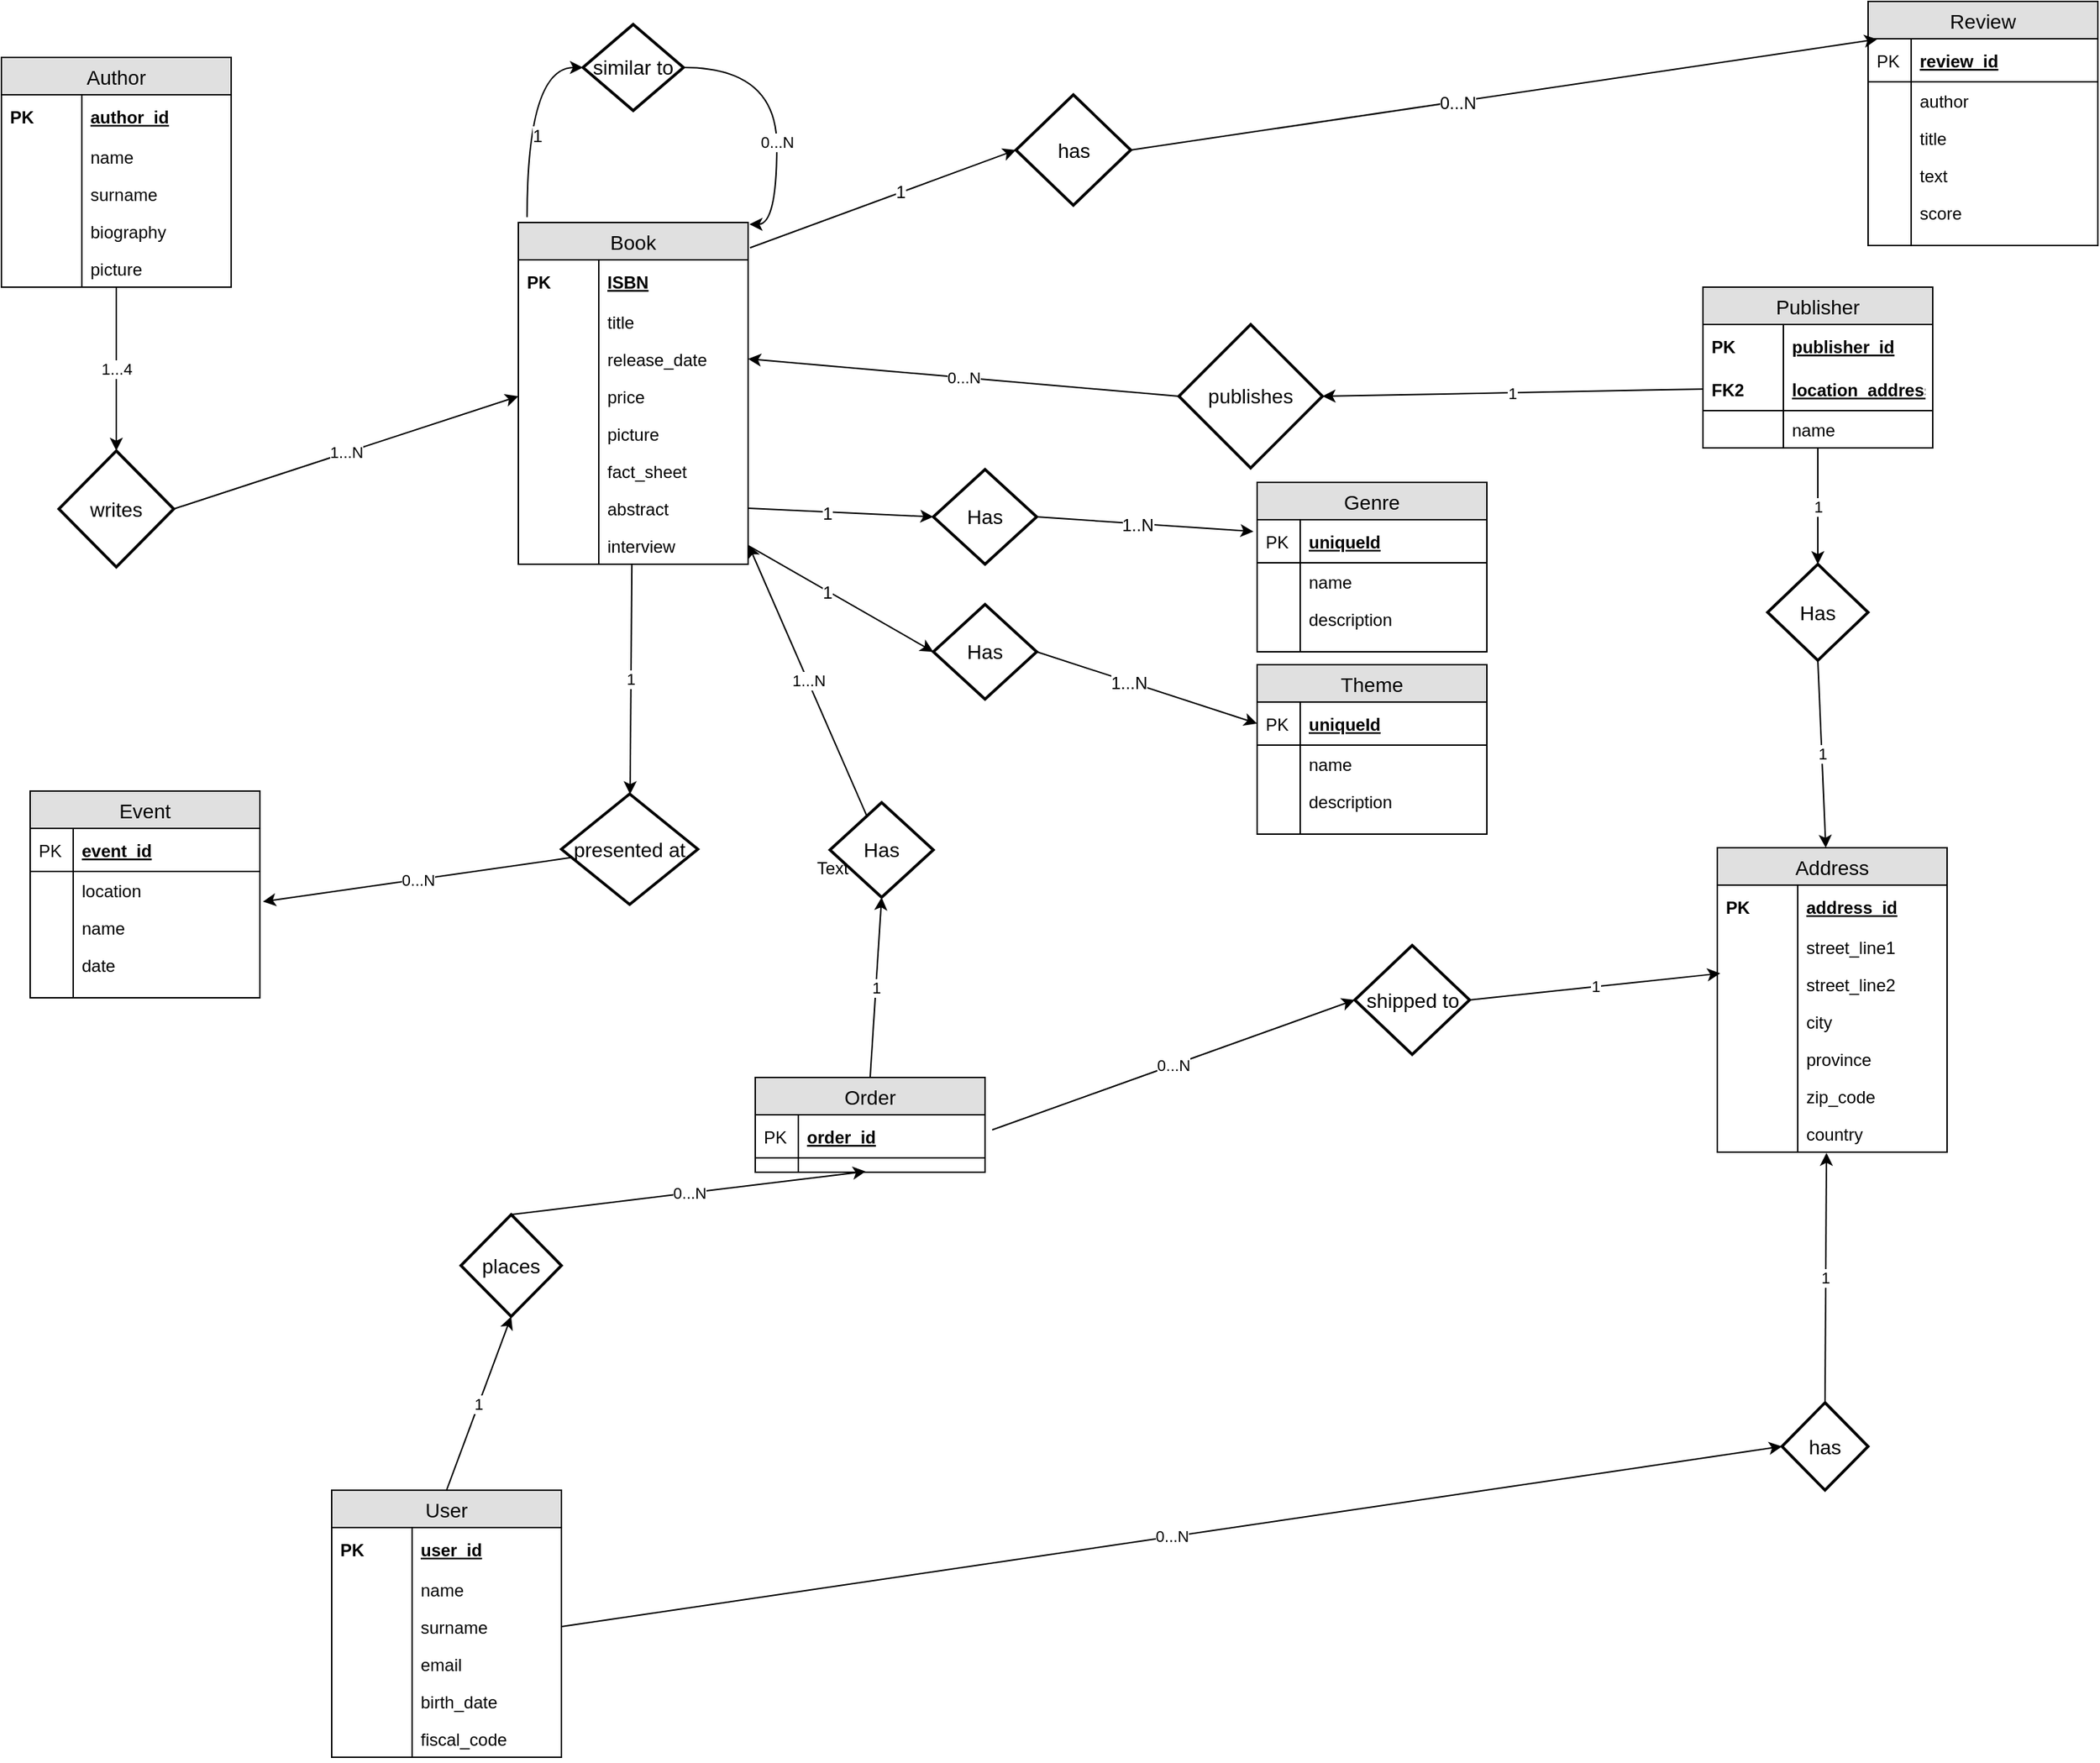 <mxfile version="10.6.6" type="device"><diagram id="ilPbZ62-bpQFRZRl3MWz" name="Page-1"><mxGraphModel dx="3398" dy="1993" grid="1" gridSize="10" guides="1" tooltips="1" connect="1" arrows="1" fold="1" page="1" pageScale="1" pageWidth="827" pageHeight="1169" math="0" shadow="0"><root><mxCell id="0"/><mxCell id="1" parent="0"/><mxCell id="l-VILpNMlxd1cPQJDJRF-151" value="1" style="edgeStyle=none;rounded=0;orthogonalLoop=1;jettySize=auto;html=1;entryX=0.5;entryY=0;entryDx=0;entryDy=0;startArrow=none;startFill=0;endArrow=classic;endFill=1;" parent="1" source="aohutyit9njNVGOAtWl3-2" target="l-VILpNMlxd1cPQJDJRF-134" edge="1"><mxGeometry relative="1" as="geometry"/></mxCell><mxCell id="aohutyit9njNVGOAtWl3-2" value="Publisher" style="swimlane;fontStyle=0;childLayout=stackLayout;horizontal=1;startSize=26;fillColor=#e0e0e0;horizontalStack=0;resizeParent=1;resizeParentMax=0;resizeLast=0;collapsible=1;marginBottom=0;swimlaneFillColor=#ffffff;align=center;fontSize=14;" parent="1" vertex="1"><mxGeometry x="1225" y="203" width="160" height="112" as="geometry"/></mxCell><mxCell id="aohutyit9njNVGOAtWl3-3" value="publisher_id" style="shape=partialRectangle;top=0;left=0;right=0;bottom=0;align=left;verticalAlign=middle;fillColor=none;spacingLeft=60;spacingRight=4;overflow=hidden;rotatable=0;points=[[0,0.5],[1,0.5]];portConstraint=eastwest;dropTarget=0;fontStyle=5;fontSize=12;" parent="aohutyit9njNVGOAtWl3-2" vertex="1"><mxGeometry y="26" width="160" height="30" as="geometry"/></mxCell><mxCell id="aohutyit9njNVGOAtWl3-4" value="PK" style="shape=partialRectangle;fontStyle=1;top=0;left=0;bottom=0;fillColor=none;align=left;verticalAlign=middle;spacingLeft=4;spacingRight=4;overflow=hidden;rotatable=0;points=[];portConstraint=eastwest;part=1;fontSize=12;" parent="aohutyit9njNVGOAtWl3-3" vertex="1" connectable="0"><mxGeometry width="56" height="30" as="geometry"/></mxCell><mxCell id="aohutyit9njNVGOAtWl3-5" value="location_address" style="shape=partialRectangle;top=0;left=0;right=0;bottom=1;align=left;verticalAlign=middle;fillColor=none;spacingLeft=60;spacingRight=4;overflow=hidden;rotatable=0;points=[[0,0.5],[1,0.5]];portConstraint=eastwest;dropTarget=0;fontStyle=5;fontSize=12;" parent="aohutyit9njNVGOAtWl3-2" vertex="1"><mxGeometry y="56" width="160" height="30" as="geometry"/></mxCell><mxCell id="aohutyit9njNVGOAtWl3-6" value="FK2" style="shape=partialRectangle;fontStyle=1;top=0;left=0;bottom=0;fillColor=none;align=left;verticalAlign=middle;spacingLeft=4;spacingRight=4;overflow=hidden;rotatable=0;points=[];portConstraint=eastwest;part=1;fontSize=12;" parent="aohutyit9njNVGOAtWl3-5" vertex="1" connectable="0"><mxGeometry width="56" height="30" as="geometry"/></mxCell><mxCell id="aohutyit9njNVGOAtWl3-7" value="name" style="shape=partialRectangle;top=0;left=0;right=0;bottom=0;align=left;verticalAlign=top;fillColor=none;spacingLeft=60;spacingRight=4;overflow=hidden;rotatable=0;points=[[0,0.5],[1,0.5]];portConstraint=eastwest;dropTarget=0;fontSize=12;" parent="aohutyit9njNVGOAtWl3-2" vertex="1"><mxGeometry y="86" width="160" height="26" as="geometry"/></mxCell><mxCell id="aohutyit9njNVGOAtWl3-8" value="" style="shape=partialRectangle;top=0;left=0;bottom=0;fillColor=none;align=left;verticalAlign=top;spacingLeft=4;spacingRight=4;overflow=hidden;rotatable=0;points=[];portConstraint=eastwest;part=1;fontSize=12;" parent="aohutyit9njNVGOAtWl3-7" vertex="1" connectable="0"><mxGeometry width="56" height="26" as="geometry"/></mxCell><mxCell id="aohutyit9njNVGOAtWl3-9" value="Address" style="swimlane;fontStyle=0;childLayout=stackLayout;horizontal=1;startSize=26;fillColor=#e0e0e0;horizontalStack=0;resizeParent=1;resizeParentMax=0;resizeLast=0;collapsible=1;marginBottom=0;swimlaneFillColor=#ffffff;align=center;fontSize=14;" parent="1" vertex="1"><mxGeometry x="1235" y="593.5" width="160" height="212" as="geometry"/></mxCell><mxCell id="aohutyit9njNVGOAtWl3-10" value="address_id" style="shape=partialRectangle;top=0;left=0;right=0;bottom=0;align=left;verticalAlign=middle;fillColor=none;spacingLeft=60;spacingRight=4;overflow=hidden;rotatable=0;points=[[0,0.5],[1,0.5]];portConstraint=eastwest;dropTarget=0;fontStyle=5;fontSize=12;" parent="aohutyit9njNVGOAtWl3-9" vertex="1"><mxGeometry y="26" width="160" height="30" as="geometry"/></mxCell><mxCell id="aohutyit9njNVGOAtWl3-11" value="PK" style="shape=partialRectangle;fontStyle=1;top=0;left=0;bottom=0;fillColor=none;align=left;verticalAlign=middle;spacingLeft=4;spacingRight=4;overflow=hidden;rotatable=0;points=[];portConstraint=eastwest;part=1;fontSize=12;" parent="aohutyit9njNVGOAtWl3-10" vertex="1" connectable="0"><mxGeometry width="56" height="30" as="geometry"/></mxCell><mxCell id="aohutyit9njNVGOAtWl3-12" value="street_line1" style="shape=partialRectangle;top=0;left=0;right=0;bottom=0;align=left;verticalAlign=top;fillColor=none;spacingLeft=60;spacingRight=4;overflow=hidden;rotatable=0;points=[[0,0.5],[1,0.5]];portConstraint=eastwest;dropTarget=0;fontSize=12;" parent="aohutyit9njNVGOAtWl3-9" vertex="1"><mxGeometry y="56" width="160" height="26" as="geometry"/></mxCell><mxCell id="aohutyit9njNVGOAtWl3-13" value="" style="shape=partialRectangle;top=0;left=0;bottom=0;fillColor=none;align=left;verticalAlign=top;spacingLeft=4;spacingRight=4;overflow=hidden;rotatable=0;points=[];portConstraint=eastwest;part=1;fontSize=12;" parent="aohutyit9njNVGOAtWl3-12" vertex="1" connectable="0"><mxGeometry width="56" height="26" as="geometry"/></mxCell><mxCell id="aohutyit9njNVGOAtWl3-14" value="street_line2" style="shape=partialRectangle;top=0;left=0;right=0;bottom=0;align=left;verticalAlign=top;fillColor=none;spacingLeft=60;spacingRight=4;overflow=hidden;rotatable=0;points=[[0,0.5],[1,0.5]];portConstraint=eastwest;dropTarget=0;fontSize=12;" parent="aohutyit9njNVGOAtWl3-9" vertex="1"><mxGeometry y="82" width="160" height="26" as="geometry"/></mxCell><mxCell id="aohutyit9njNVGOAtWl3-15" value="" style="shape=partialRectangle;top=0;left=0;bottom=0;fillColor=none;align=left;verticalAlign=top;spacingLeft=4;spacingRight=4;overflow=hidden;rotatable=0;points=[];portConstraint=eastwest;part=1;fontSize=12;" parent="aohutyit9njNVGOAtWl3-14" vertex="1" connectable="0"><mxGeometry width="56" height="26" as="geometry"/></mxCell><mxCell id="aohutyit9njNVGOAtWl3-16" value="city" style="shape=partialRectangle;top=0;left=0;right=0;bottom=0;align=left;verticalAlign=top;fillColor=none;spacingLeft=60;spacingRight=4;overflow=hidden;rotatable=0;points=[[0,0.5],[1,0.5]];portConstraint=eastwest;dropTarget=0;fontSize=12;" parent="aohutyit9njNVGOAtWl3-9" vertex="1"><mxGeometry y="108" width="160" height="26" as="geometry"/></mxCell><mxCell id="aohutyit9njNVGOAtWl3-17" value="" style="shape=partialRectangle;top=0;left=0;bottom=0;fillColor=none;align=left;verticalAlign=top;spacingLeft=4;spacingRight=4;overflow=hidden;rotatable=0;points=[];portConstraint=eastwest;part=1;fontSize=12;" parent="aohutyit9njNVGOAtWl3-16" vertex="1" connectable="0"><mxGeometry width="56" height="26" as="geometry"/></mxCell><mxCell id="xh_HbaTgCZ9vpd5R0V75-4" value="province" style="shape=partialRectangle;top=0;left=0;right=0;bottom=0;align=left;verticalAlign=top;fillColor=none;spacingLeft=60;spacingRight=4;overflow=hidden;rotatable=0;points=[[0,0.5],[1,0.5]];portConstraint=eastwest;dropTarget=0;fontSize=12;" vertex="1" parent="aohutyit9njNVGOAtWl3-9"><mxGeometry y="134" width="160" height="26" as="geometry"/></mxCell><mxCell id="xh_HbaTgCZ9vpd5R0V75-5" value="" style="shape=partialRectangle;top=0;left=0;bottom=0;fillColor=none;align=left;verticalAlign=top;spacingLeft=4;spacingRight=4;overflow=hidden;rotatable=0;points=[];portConstraint=eastwest;part=1;fontSize=12;" vertex="1" connectable="0" parent="xh_HbaTgCZ9vpd5R0V75-4"><mxGeometry width="56" height="26" as="geometry"/></mxCell><mxCell id="aohutyit9njNVGOAtWl3-18" value="zip_code" style="shape=partialRectangle;top=0;left=0;right=0;bottom=0;align=left;verticalAlign=top;fillColor=none;spacingLeft=60;spacingRight=4;overflow=hidden;rotatable=0;points=[[0,0.5],[1,0.5]];portConstraint=eastwest;dropTarget=0;fontSize=12;" parent="aohutyit9njNVGOAtWl3-9" vertex="1"><mxGeometry y="160" width="160" height="26" as="geometry"/></mxCell><mxCell id="aohutyit9njNVGOAtWl3-19" value="" style="shape=partialRectangle;top=0;left=0;bottom=0;fillColor=none;align=left;verticalAlign=top;spacingLeft=4;spacingRight=4;overflow=hidden;rotatable=0;points=[];portConstraint=eastwest;part=1;fontSize=12;" parent="aohutyit9njNVGOAtWl3-18" vertex="1" connectable="0"><mxGeometry width="56" height="26" as="geometry"/></mxCell><mxCell id="aohutyit9njNVGOAtWl3-20" value="country" style="shape=partialRectangle;top=0;left=0;right=0;bottom=0;align=left;verticalAlign=top;fillColor=none;spacingLeft=60;spacingRight=4;overflow=hidden;rotatable=0;points=[[0,0.5],[1,0.5]];portConstraint=eastwest;dropTarget=0;fontSize=12;" parent="aohutyit9njNVGOAtWl3-9" vertex="1"><mxGeometry y="186" width="160" height="26" as="geometry"/></mxCell><mxCell id="aohutyit9njNVGOAtWl3-21" value="" style="shape=partialRectangle;top=0;left=0;bottom=0;fillColor=none;align=left;verticalAlign=top;spacingLeft=4;spacingRight=4;overflow=hidden;rotatable=0;points=[];portConstraint=eastwest;part=1;fontSize=12;" parent="aohutyit9njNVGOAtWl3-20" vertex="1" connectable="0"><mxGeometry width="56" height="26" as="geometry"/></mxCell><mxCell id="l-VILpNMlxd1cPQJDJRF-165" value="1" style="edgeStyle=none;rounded=0;orthogonalLoop=1;jettySize=auto;html=1;exitX=0.5;exitY=0;exitDx=0;exitDy=0;startArrow=none;startFill=0;endArrow=classic;endFill=1;entryX=0.5;entryY=1;entryDx=0;entryDy=0;" parent="1" source="aohutyit9njNVGOAtWl3-22" target="l-VILpNMlxd1cPQJDJRF-163" edge="1"><mxGeometry relative="1" as="geometry"><mxPoint x="678" y="764" as="targetPoint"/></mxGeometry></mxCell><mxCell id="aohutyit9njNVGOAtWl3-22" value="User" style="swimlane;fontStyle=0;childLayout=stackLayout;horizontal=1;startSize=26;fillColor=#e0e0e0;horizontalStack=0;resizeParent=1;resizeParentMax=0;resizeLast=0;collapsible=1;marginBottom=0;swimlaneFillColor=#ffffff;align=center;fontSize=14;" parent="1" vertex="1"><mxGeometry x="270" y="1041" width="160" height="186" as="geometry"/></mxCell><mxCell id="aohutyit9njNVGOAtWl3-23" value="user_id" style="shape=partialRectangle;top=0;left=0;right=0;bottom=0;align=left;verticalAlign=middle;fillColor=none;spacingLeft=60;spacingRight=4;overflow=hidden;rotatable=0;points=[[0,0.5],[1,0.5]];portConstraint=eastwest;dropTarget=0;fontStyle=5;fontSize=12;" parent="aohutyit9njNVGOAtWl3-22" vertex="1"><mxGeometry y="26" width="160" height="30" as="geometry"/></mxCell><mxCell id="aohutyit9njNVGOAtWl3-24" value="PK" style="shape=partialRectangle;fontStyle=1;top=0;left=0;bottom=0;fillColor=none;align=left;verticalAlign=middle;spacingLeft=4;spacingRight=4;overflow=hidden;rotatable=0;points=[];portConstraint=eastwest;part=1;fontSize=12;" parent="aohutyit9njNVGOAtWl3-23" vertex="1" connectable="0"><mxGeometry width="56" height="30" as="geometry"/></mxCell><mxCell id="aohutyit9njNVGOAtWl3-25" value="name" style="shape=partialRectangle;top=0;left=0;right=0;bottom=0;align=left;verticalAlign=top;fillColor=none;spacingLeft=60;spacingRight=4;overflow=hidden;rotatable=0;points=[[0,0.5],[1,0.5]];portConstraint=eastwest;dropTarget=0;fontSize=12;" parent="aohutyit9njNVGOAtWl3-22" vertex="1"><mxGeometry y="56" width="160" height="26" as="geometry"/></mxCell><mxCell id="aohutyit9njNVGOAtWl3-26" value="" style="shape=partialRectangle;top=0;left=0;bottom=0;fillColor=none;align=left;verticalAlign=top;spacingLeft=4;spacingRight=4;overflow=hidden;rotatable=0;points=[];portConstraint=eastwest;part=1;fontSize=12;" parent="aohutyit9njNVGOAtWl3-25" vertex="1" connectable="0"><mxGeometry width="56" height="26" as="geometry"/></mxCell><mxCell id="aohutyit9njNVGOAtWl3-27" value="surname" style="shape=partialRectangle;top=0;left=0;right=0;bottom=0;align=left;verticalAlign=top;fillColor=none;spacingLeft=60;spacingRight=4;overflow=hidden;rotatable=0;points=[[0,0.5],[1,0.5]];portConstraint=eastwest;dropTarget=0;fontSize=12;" parent="aohutyit9njNVGOAtWl3-22" vertex="1"><mxGeometry y="82" width="160" height="26" as="geometry"/></mxCell><mxCell id="aohutyit9njNVGOAtWl3-28" value="" style="shape=partialRectangle;top=0;left=0;bottom=0;fillColor=none;align=left;verticalAlign=top;spacingLeft=4;spacingRight=4;overflow=hidden;rotatable=0;points=[];portConstraint=eastwest;part=1;fontSize=12;" parent="aohutyit9njNVGOAtWl3-27" vertex="1" connectable="0"><mxGeometry width="56" height="26" as="geometry"/></mxCell><mxCell id="aohutyit9njNVGOAtWl3-29" value="email" style="shape=partialRectangle;top=0;left=0;right=0;bottom=0;align=left;verticalAlign=top;fillColor=none;spacingLeft=60;spacingRight=4;overflow=hidden;rotatable=0;points=[[0,0.5],[1,0.5]];portConstraint=eastwest;dropTarget=0;fontSize=12;" parent="aohutyit9njNVGOAtWl3-22" vertex="1"><mxGeometry y="108" width="160" height="26" as="geometry"/></mxCell><mxCell id="aohutyit9njNVGOAtWl3-30" value="" style="shape=partialRectangle;top=0;left=0;bottom=0;fillColor=none;align=left;verticalAlign=top;spacingLeft=4;spacingRight=4;overflow=hidden;rotatable=0;points=[];portConstraint=eastwest;part=1;fontSize=12;" parent="aohutyit9njNVGOAtWl3-29" vertex="1" connectable="0"><mxGeometry width="56" height="26" as="geometry"/></mxCell><mxCell id="aohutyit9njNVGOAtWl3-31" value="birth_date" style="shape=partialRectangle;top=0;left=0;right=0;bottom=0;align=left;verticalAlign=top;fillColor=none;spacingLeft=60;spacingRight=4;overflow=hidden;rotatable=0;points=[[0,0.5],[1,0.5]];portConstraint=eastwest;dropTarget=0;fontSize=12;" parent="aohutyit9njNVGOAtWl3-22" vertex="1"><mxGeometry y="134" width="160" height="26" as="geometry"/></mxCell><mxCell id="aohutyit9njNVGOAtWl3-32" value="" style="shape=partialRectangle;top=0;left=0;bottom=0;fillColor=none;align=left;verticalAlign=top;spacingLeft=4;spacingRight=4;overflow=hidden;rotatable=0;points=[];portConstraint=eastwest;part=1;fontSize=12;" parent="aohutyit9njNVGOAtWl3-31" vertex="1" connectable="0"><mxGeometry width="56" height="26" as="geometry"/></mxCell><mxCell id="aohutyit9njNVGOAtWl3-33" value="fiscal_code" style="shape=partialRectangle;top=0;left=0;right=0;bottom=0;align=left;verticalAlign=top;fillColor=none;spacingLeft=60;spacingRight=4;overflow=hidden;rotatable=0;points=[[0,0.5],[1,0.5]];portConstraint=eastwest;dropTarget=0;fontSize=12;" parent="aohutyit9njNVGOAtWl3-22" vertex="1"><mxGeometry y="160" width="160" height="26" as="geometry"/></mxCell><mxCell id="aohutyit9njNVGOAtWl3-34" value="" style="shape=partialRectangle;top=0;left=0;bottom=0;fillColor=none;align=left;verticalAlign=top;spacingLeft=4;spacingRight=4;overflow=hidden;rotatable=0;points=[];portConstraint=eastwest;part=1;fontSize=12;" parent="aohutyit9njNVGOAtWl3-33" vertex="1" connectable="0"><mxGeometry width="56" height="26" as="geometry"/></mxCell><mxCell id="l-VILpNMlxd1cPQJDJRF-125" value="1" style="edgeStyle=none;rounded=0;orthogonalLoop=1;jettySize=auto;html=1;startArrow=none;startFill=0;endArrow=classic;endFill=1;" parent="1" source="aohutyit9njNVGOAtWl3-49" target="l-VILpNMlxd1cPQJDJRF-122" edge="1"><mxGeometry relative="1" as="geometry"/></mxCell><mxCell id="aohutyit9njNVGOAtWl3-49" value="Book" style="swimlane;fontStyle=0;childLayout=stackLayout;horizontal=1;startSize=26;fillColor=#e0e0e0;horizontalStack=0;resizeParent=1;resizeParentMax=0;resizeLast=0;collapsible=1;marginBottom=0;swimlaneFillColor=#ffffff;align=center;fontSize=14;" parent="1" vertex="1"><mxGeometry x="400" y="158" width="160" height="238" as="geometry"/></mxCell><mxCell id="aohutyit9njNVGOAtWl3-50" value="ISBN" style="shape=partialRectangle;top=0;left=0;right=0;bottom=0;align=left;verticalAlign=middle;fillColor=none;spacingLeft=60;spacingRight=4;overflow=hidden;rotatable=0;points=[[0,0.5],[1,0.5]];portConstraint=eastwest;dropTarget=0;fontStyle=5;fontSize=12;" parent="aohutyit9njNVGOAtWl3-49" vertex="1"><mxGeometry y="26" width="160" height="30" as="geometry"/></mxCell><mxCell id="aohutyit9njNVGOAtWl3-51" value="PK" style="shape=partialRectangle;fontStyle=1;top=0;left=0;bottom=0;fillColor=none;align=left;verticalAlign=middle;spacingLeft=4;spacingRight=4;overflow=hidden;rotatable=0;points=[];portConstraint=eastwest;part=1;fontSize=12;" parent="aohutyit9njNVGOAtWl3-50" vertex="1" connectable="0"><mxGeometry width="56" height="30" as="geometry"/></mxCell><mxCell id="aohutyit9njNVGOAtWl3-52" value="title" style="shape=partialRectangle;top=0;left=0;right=0;bottom=0;align=left;verticalAlign=top;fillColor=none;spacingLeft=60;spacingRight=4;overflow=hidden;rotatable=0;points=[[0,0.5],[1,0.5]];portConstraint=eastwest;dropTarget=0;fontSize=12;" parent="aohutyit9njNVGOAtWl3-49" vertex="1"><mxGeometry y="56" width="160" height="26" as="geometry"/></mxCell><mxCell id="aohutyit9njNVGOAtWl3-53" value="" style="shape=partialRectangle;top=0;left=0;bottom=0;fillColor=none;align=left;verticalAlign=top;spacingLeft=4;spacingRight=4;overflow=hidden;rotatable=0;points=[];portConstraint=eastwest;part=1;fontSize=12;" parent="aohutyit9njNVGOAtWl3-52" vertex="1" connectable="0"><mxGeometry width="56" height="26" as="geometry"/></mxCell><mxCell id="aohutyit9njNVGOAtWl3-56" value="release_date" style="shape=partialRectangle;top=0;left=0;right=0;bottom=0;align=left;verticalAlign=top;fillColor=none;spacingLeft=60;spacingRight=4;overflow=hidden;rotatable=0;points=[[0,0.5],[1,0.5]];portConstraint=eastwest;dropTarget=0;fontSize=12;" parent="aohutyit9njNVGOAtWl3-49" vertex="1"><mxGeometry y="82" width="160" height="26" as="geometry"/></mxCell><mxCell id="aohutyit9njNVGOAtWl3-57" value="" style="shape=partialRectangle;top=0;left=0;bottom=0;fillColor=none;align=left;verticalAlign=top;spacingLeft=4;spacingRight=4;overflow=hidden;rotatable=0;points=[];portConstraint=eastwest;part=1;fontSize=12;" parent="aohutyit9njNVGOAtWl3-56" vertex="1" connectable="0"><mxGeometry width="56" height="26" as="geometry"/></mxCell><mxCell id="l-VILpNMlxd1cPQJDJRF-130" value="price" style="shape=partialRectangle;top=0;left=0;right=0;bottom=0;align=left;verticalAlign=top;fillColor=none;spacingLeft=60;spacingRight=4;overflow=hidden;rotatable=0;points=[[0,0.5],[1,0.5]];portConstraint=eastwest;dropTarget=0;fontSize=12;" parent="aohutyit9njNVGOAtWl3-49" vertex="1"><mxGeometry y="108" width="160" height="26" as="geometry"/></mxCell><mxCell id="l-VILpNMlxd1cPQJDJRF-131" value="" style="shape=partialRectangle;top=0;left=0;bottom=0;fillColor=none;align=left;verticalAlign=top;spacingLeft=4;spacingRight=4;overflow=hidden;rotatable=0;points=[];portConstraint=eastwest;part=1;fontSize=12;" parent="l-VILpNMlxd1cPQJDJRF-130" vertex="1" connectable="0"><mxGeometry width="56" height="26" as="geometry"/></mxCell><mxCell id="xh_HbaTgCZ9vpd5R0V75-6" value="picture" style="shape=partialRectangle;top=0;left=0;right=0;bottom=0;align=left;verticalAlign=top;fillColor=none;spacingLeft=60;spacingRight=4;overflow=hidden;rotatable=0;points=[[0,0.5],[1,0.5]];portConstraint=eastwest;dropTarget=0;fontSize=12;" vertex="1" parent="aohutyit9njNVGOAtWl3-49"><mxGeometry y="134" width="160" height="26" as="geometry"/></mxCell><mxCell id="xh_HbaTgCZ9vpd5R0V75-7" value="" style="shape=partialRectangle;top=0;left=0;bottom=0;fillColor=none;align=left;verticalAlign=top;spacingLeft=4;spacingRight=4;overflow=hidden;rotatable=0;points=[];portConstraint=eastwest;part=1;fontSize=12;" vertex="1" connectable="0" parent="xh_HbaTgCZ9vpd5R0V75-6"><mxGeometry width="56" height="26" as="geometry"/></mxCell><mxCell id="xh_HbaTgCZ9vpd5R0V75-49" value="fact_sheet" style="shape=partialRectangle;top=0;left=0;right=0;bottom=0;align=left;verticalAlign=top;fillColor=none;spacingLeft=60;spacingRight=4;overflow=hidden;rotatable=0;points=[[0,0.5],[1,0.5]];portConstraint=eastwest;dropTarget=0;fontSize=12;" vertex="1" parent="aohutyit9njNVGOAtWl3-49"><mxGeometry y="160" width="160" height="26" as="geometry"/></mxCell><mxCell id="xh_HbaTgCZ9vpd5R0V75-50" value="" style="shape=partialRectangle;top=0;left=0;bottom=0;fillColor=none;align=left;verticalAlign=top;spacingLeft=4;spacingRight=4;overflow=hidden;rotatable=0;points=[];portConstraint=eastwest;part=1;fontSize=12;" vertex="1" connectable="0" parent="xh_HbaTgCZ9vpd5R0V75-49"><mxGeometry width="56" height="26" as="geometry"/></mxCell><mxCell id="xh_HbaTgCZ9vpd5R0V75-51" value="abstract" style="shape=partialRectangle;top=0;left=0;right=0;bottom=0;align=left;verticalAlign=top;fillColor=none;spacingLeft=60;spacingRight=4;overflow=hidden;rotatable=0;points=[[0,0.5],[1,0.5]];portConstraint=eastwest;dropTarget=0;fontSize=12;" vertex="1" parent="aohutyit9njNVGOAtWl3-49"><mxGeometry y="186" width="160" height="26" as="geometry"/></mxCell><mxCell id="xh_HbaTgCZ9vpd5R0V75-52" value="" style="shape=partialRectangle;top=0;left=0;bottom=0;fillColor=none;align=left;verticalAlign=top;spacingLeft=4;spacingRight=4;overflow=hidden;rotatable=0;points=[];portConstraint=eastwest;part=1;fontSize=12;" vertex="1" connectable="0" parent="xh_HbaTgCZ9vpd5R0V75-51"><mxGeometry width="56" height="26" as="geometry"/></mxCell><mxCell id="xh_HbaTgCZ9vpd5R0V75-53" value="interview" style="shape=partialRectangle;top=0;left=0;right=0;bottom=0;align=left;verticalAlign=top;fillColor=none;spacingLeft=60;spacingRight=4;overflow=hidden;rotatable=0;points=[[0,0.5],[1,0.5]];portConstraint=eastwest;dropTarget=0;fontSize=12;" vertex="1" parent="aohutyit9njNVGOAtWl3-49"><mxGeometry y="212" width="160" height="26" as="geometry"/></mxCell><mxCell id="xh_HbaTgCZ9vpd5R0V75-54" value="" style="shape=partialRectangle;top=0;left=0;bottom=0;fillColor=none;align=left;verticalAlign=top;spacingLeft=4;spacingRight=4;overflow=hidden;rotatable=0;points=[];portConstraint=eastwest;part=1;fontSize=12;" vertex="1" connectable="0" parent="xh_HbaTgCZ9vpd5R0V75-53"><mxGeometry width="56" height="26" as="geometry"/></mxCell><mxCell id="l-VILpNMlxd1cPQJDJRF-119" value="1...4" style="edgeStyle=orthogonalEdgeStyle;curved=1;rounded=0;orthogonalLoop=1;jettySize=auto;html=1;entryX=0.5;entryY=0;entryDx=0;entryDy=0;startArrow=none;startFill=0;endArrow=classic;endFill=1;" parent="1" source="aohutyit9njNVGOAtWl3-62" target="l-VILpNMlxd1cPQJDJRF-117" edge="1"><mxGeometry relative="1" as="geometry"/></mxCell><mxCell id="aohutyit9njNVGOAtWl3-62" value="Author" style="swimlane;fontStyle=0;childLayout=stackLayout;horizontal=1;startSize=26;fillColor=#e0e0e0;horizontalStack=0;resizeParent=1;resizeParentMax=0;resizeLast=0;collapsible=1;marginBottom=0;swimlaneFillColor=#ffffff;align=center;fontSize=14;" parent="1" vertex="1"><mxGeometry x="40" y="43" width="160" height="160" as="geometry"/></mxCell><mxCell id="aohutyit9njNVGOAtWl3-63" value="author_id" style="shape=partialRectangle;top=0;left=0;right=0;bottom=0;align=left;verticalAlign=middle;fillColor=none;spacingLeft=60;spacingRight=4;overflow=hidden;rotatable=0;points=[[0,0.5],[1,0.5]];portConstraint=eastwest;dropTarget=0;fontStyle=5;fontSize=12;" parent="aohutyit9njNVGOAtWl3-62" vertex="1"><mxGeometry y="26" width="160" height="30" as="geometry"/></mxCell><mxCell id="aohutyit9njNVGOAtWl3-64" value="PK" style="shape=partialRectangle;fontStyle=1;top=0;left=0;bottom=0;fillColor=none;align=left;verticalAlign=middle;spacingLeft=4;spacingRight=4;overflow=hidden;rotatable=0;points=[];portConstraint=eastwest;part=1;fontSize=12;" parent="aohutyit9njNVGOAtWl3-63" vertex="1" connectable="0"><mxGeometry width="56" height="30" as="geometry"/></mxCell><mxCell id="aohutyit9njNVGOAtWl3-65" value="name" style="shape=partialRectangle;top=0;left=0;right=0;bottom=0;align=left;verticalAlign=top;fillColor=none;spacingLeft=60;spacingRight=4;overflow=hidden;rotatable=0;points=[[0,0.5],[1,0.5]];portConstraint=eastwest;dropTarget=0;fontSize=12;" parent="aohutyit9njNVGOAtWl3-62" vertex="1"><mxGeometry y="56" width="160" height="26" as="geometry"/></mxCell><mxCell id="aohutyit9njNVGOAtWl3-66" value="" style="shape=partialRectangle;top=0;left=0;bottom=0;fillColor=none;align=left;verticalAlign=top;spacingLeft=4;spacingRight=4;overflow=hidden;rotatable=0;points=[];portConstraint=eastwest;part=1;fontSize=12;" parent="aohutyit9njNVGOAtWl3-65" vertex="1" connectable="0"><mxGeometry width="56" height="26" as="geometry"/></mxCell><mxCell id="aohutyit9njNVGOAtWl3-67" value="surname" style="shape=partialRectangle;top=0;left=0;right=0;bottom=0;align=left;verticalAlign=top;fillColor=none;spacingLeft=60;spacingRight=4;overflow=hidden;rotatable=0;points=[[0,0.5],[1,0.5]];portConstraint=eastwest;dropTarget=0;fontSize=12;" parent="aohutyit9njNVGOAtWl3-62" vertex="1"><mxGeometry y="82" width="160" height="26" as="geometry"/></mxCell><mxCell id="aohutyit9njNVGOAtWl3-68" value="" style="shape=partialRectangle;top=0;left=0;bottom=0;fillColor=none;align=left;verticalAlign=top;spacingLeft=4;spacingRight=4;overflow=hidden;rotatable=0;points=[];portConstraint=eastwest;part=1;fontSize=12;" parent="aohutyit9njNVGOAtWl3-67" vertex="1" connectable="0"><mxGeometry width="56" height="26" as="geometry"/></mxCell><mxCell id="aohutyit9njNVGOAtWl3-69" value="biography" style="shape=partialRectangle;top=0;left=0;right=0;bottom=0;align=left;verticalAlign=top;fillColor=none;spacingLeft=60;spacingRight=4;overflow=hidden;rotatable=0;points=[[0,0.5],[1,0.5]];portConstraint=eastwest;dropTarget=0;fontSize=12;" parent="aohutyit9njNVGOAtWl3-62" vertex="1"><mxGeometry y="108" width="160" height="26" as="geometry"/></mxCell><mxCell id="aohutyit9njNVGOAtWl3-70" value="" style="shape=partialRectangle;top=0;left=0;bottom=0;fillColor=none;align=left;verticalAlign=top;spacingLeft=4;spacingRight=4;overflow=hidden;rotatable=0;points=[];portConstraint=eastwest;part=1;fontSize=12;" parent="aohutyit9njNVGOAtWl3-69" vertex="1" connectable="0"><mxGeometry width="56" height="26" as="geometry"/></mxCell><mxCell id="aohutyit9njNVGOAtWl3-71" value="picture" style="shape=partialRectangle;top=0;left=0;right=0;bottom=0;align=left;verticalAlign=top;fillColor=none;spacingLeft=60;spacingRight=4;overflow=hidden;rotatable=0;points=[[0,0.5],[1,0.5]];portConstraint=eastwest;dropTarget=0;fontSize=12;" parent="aohutyit9njNVGOAtWl3-62" vertex="1"><mxGeometry y="134" width="160" height="26" as="geometry"/></mxCell><mxCell id="aohutyit9njNVGOAtWl3-72" value="" style="shape=partialRectangle;top=0;left=0;bottom=0;fillColor=none;align=left;verticalAlign=top;spacingLeft=4;spacingRight=4;overflow=hidden;rotatable=0;points=[];portConstraint=eastwest;part=1;fontSize=12;" parent="aohutyit9njNVGOAtWl3-71" vertex="1" connectable="0"><mxGeometry width="56" height="26" as="geometry"/></mxCell><mxCell id="l-VILpNMlxd1cPQJDJRF-25" value="Event" style="swimlane;fontStyle=0;childLayout=stackLayout;horizontal=1;startSize=26;fillColor=#e0e0e0;horizontalStack=0;resizeParent=1;resizeParentMax=0;resizeLast=0;collapsible=1;marginBottom=0;swimlaneFillColor=#ffffff;align=center;fontSize=14;" parent="1" vertex="1"><mxGeometry x="60" y="554" width="160" height="144" as="geometry"/></mxCell><mxCell id="l-VILpNMlxd1cPQJDJRF-26" value="event_id" style="shape=partialRectangle;top=0;left=0;right=0;bottom=1;align=left;verticalAlign=middle;fillColor=none;spacingLeft=34;spacingRight=4;overflow=hidden;rotatable=0;points=[[0,0.5],[1,0.5]];portConstraint=eastwest;dropTarget=0;fontStyle=5;fontSize=12;" parent="l-VILpNMlxd1cPQJDJRF-25" vertex="1"><mxGeometry y="26" width="160" height="30" as="geometry"/></mxCell><mxCell id="l-VILpNMlxd1cPQJDJRF-27" value="PK" style="shape=partialRectangle;top=0;left=0;bottom=0;fillColor=none;align=left;verticalAlign=middle;spacingLeft=4;spacingRight=4;overflow=hidden;rotatable=0;points=[];portConstraint=eastwest;part=1;fontSize=12;" parent="l-VILpNMlxd1cPQJDJRF-26" vertex="1" connectable="0"><mxGeometry width="30" height="30" as="geometry"/></mxCell><mxCell id="l-VILpNMlxd1cPQJDJRF-28" value="location" style="shape=partialRectangle;top=0;left=0;right=0;bottom=0;align=left;verticalAlign=top;fillColor=none;spacingLeft=34;spacingRight=4;overflow=hidden;rotatable=0;points=[[0,0.5],[1,0.5]];portConstraint=eastwest;dropTarget=0;fontSize=12;" parent="l-VILpNMlxd1cPQJDJRF-25" vertex="1"><mxGeometry y="56" width="160" height="26" as="geometry"/></mxCell><mxCell id="l-VILpNMlxd1cPQJDJRF-29" value="" style="shape=partialRectangle;top=0;left=0;bottom=0;fillColor=none;align=left;verticalAlign=top;spacingLeft=4;spacingRight=4;overflow=hidden;rotatable=0;points=[];portConstraint=eastwest;part=1;fontSize=12;" parent="l-VILpNMlxd1cPQJDJRF-28" vertex="1" connectable="0"><mxGeometry width="30" height="26" as="geometry"/></mxCell><mxCell id="l-VILpNMlxd1cPQJDJRF-30" value="name" style="shape=partialRectangle;top=0;left=0;right=0;bottom=0;align=left;verticalAlign=top;fillColor=none;spacingLeft=34;spacingRight=4;overflow=hidden;rotatable=0;points=[[0,0.5],[1,0.5]];portConstraint=eastwest;dropTarget=0;fontSize=12;" parent="l-VILpNMlxd1cPQJDJRF-25" vertex="1"><mxGeometry y="82" width="160" height="26" as="geometry"/></mxCell><mxCell id="l-VILpNMlxd1cPQJDJRF-31" value="" style="shape=partialRectangle;top=0;left=0;bottom=0;fillColor=none;align=left;verticalAlign=top;spacingLeft=4;spacingRight=4;overflow=hidden;rotatable=0;points=[];portConstraint=eastwest;part=1;fontSize=12;" parent="l-VILpNMlxd1cPQJDJRF-30" vertex="1" connectable="0"><mxGeometry width="30" height="26" as="geometry"/></mxCell><mxCell id="l-VILpNMlxd1cPQJDJRF-32" value="date" style="shape=partialRectangle;top=0;left=0;right=0;bottom=0;align=left;verticalAlign=top;fillColor=none;spacingLeft=34;spacingRight=4;overflow=hidden;rotatable=0;points=[[0,0.5],[1,0.5]];portConstraint=eastwest;dropTarget=0;fontSize=12;" parent="l-VILpNMlxd1cPQJDJRF-25" vertex="1"><mxGeometry y="108" width="160" height="26" as="geometry"/></mxCell><mxCell id="l-VILpNMlxd1cPQJDJRF-33" value="" style="shape=partialRectangle;top=0;left=0;bottom=0;fillColor=none;align=left;verticalAlign=top;spacingLeft=4;spacingRight=4;overflow=hidden;rotatable=0;points=[];portConstraint=eastwest;part=1;fontSize=12;" parent="l-VILpNMlxd1cPQJDJRF-32" vertex="1" connectable="0"><mxGeometry width="30" height="26" as="geometry"/></mxCell><mxCell id="l-VILpNMlxd1cPQJDJRF-34" value="" style="shape=partialRectangle;top=0;left=0;right=0;bottom=0;align=left;verticalAlign=top;fillColor=none;spacingLeft=34;spacingRight=4;overflow=hidden;rotatable=0;points=[[0,0.5],[1,0.5]];portConstraint=eastwest;dropTarget=0;fontSize=12;" parent="l-VILpNMlxd1cPQJDJRF-25" vertex="1"><mxGeometry y="134" width="160" height="10" as="geometry"/></mxCell><mxCell id="l-VILpNMlxd1cPQJDJRF-35" value="" style="shape=partialRectangle;top=0;left=0;bottom=0;fillColor=none;align=left;verticalAlign=top;spacingLeft=4;spacingRight=4;overflow=hidden;rotatable=0;points=[];portConstraint=eastwest;part=1;fontSize=12;" parent="l-VILpNMlxd1cPQJDJRF-34" vertex="1" connectable="0"><mxGeometry width="30" height="10" as="geometry"/></mxCell><mxCell id="l-VILpNMlxd1cPQJDJRF-148" value="1" style="edgeStyle=none;rounded=0;orthogonalLoop=1;jettySize=auto;html=1;exitX=0.5;exitY=0;exitDx=0;exitDy=0;entryX=0.5;entryY=1;entryDx=0;entryDy=0;startArrow=none;startFill=0;endArrow=classic;endFill=1;" parent="1" source="l-VILpNMlxd1cPQJDJRF-36" target="l-VILpNMlxd1cPQJDJRF-135" edge="1"><mxGeometry relative="1" as="geometry"/></mxCell><mxCell id="l-VILpNMlxd1cPQJDJRF-36" value="Order" style="swimlane;fontStyle=0;childLayout=stackLayout;horizontal=1;startSize=26;fillColor=#e0e0e0;horizontalStack=0;resizeParent=1;resizeParentMax=0;resizeLast=0;collapsible=1;marginBottom=0;swimlaneFillColor=#ffffff;align=center;fontSize=14;" parent="1" vertex="1"><mxGeometry x="565" y="753.5" width="160" height="66" as="geometry"/></mxCell><mxCell id="l-VILpNMlxd1cPQJDJRF-37" value="order_id" style="shape=partialRectangle;top=0;left=0;right=0;bottom=1;align=left;verticalAlign=middle;fillColor=none;spacingLeft=34;spacingRight=4;overflow=hidden;rotatable=0;points=[[0,0.5],[1,0.5]];portConstraint=eastwest;dropTarget=0;fontStyle=5;fontSize=12;" parent="l-VILpNMlxd1cPQJDJRF-36" vertex="1"><mxGeometry y="26" width="160" height="30" as="geometry"/></mxCell><mxCell id="l-VILpNMlxd1cPQJDJRF-38" value="PK" style="shape=partialRectangle;top=0;left=0;bottom=0;fillColor=none;align=left;verticalAlign=middle;spacingLeft=4;spacingRight=4;overflow=hidden;rotatable=0;points=[];portConstraint=eastwest;part=1;fontSize=12;" parent="l-VILpNMlxd1cPQJDJRF-37" vertex="1" connectable="0"><mxGeometry width="30" height="30" as="geometry"/></mxCell><mxCell id="l-VILpNMlxd1cPQJDJRF-45" value="" style="shape=partialRectangle;top=0;left=0;right=0;bottom=0;align=left;verticalAlign=top;fillColor=none;spacingLeft=34;spacingRight=4;overflow=hidden;rotatable=0;points=[[0,0.5],[1,0.5]];portConstraint=eastwest;dropTarget=0;fontSize=12;" parent="l-VILpNMlxd1cPQJDJRF-36" vertex="1"><mxGeometry y="56" width="160" height="10" as="geometry"/></mxCell><mxCell id="l-VILpNMlxd1cPQJDJRF-46" value="" style="shape=partialRectangle;top=0;left=0;bottom=0;fillColor=none;align=left;verticalAlign=top;spacingLeft=4;spacingRight=4;overflow=hidden;rotatable=0;points=[];portConstraint=eastwest;part=1;fontSize=12;" parent="l-VILpNMlxd1cPQJDJRF-45" vertex="1" connectable="0"><mxGeometry width="30" height="10" as="geometry"/></mxCell><mxCell id="l-VILpNMlxd1cPQJDJRF-95" value="1" style="edgeStyle=none;rounded=0;orthogonalLoop=1;jettySize=auto;html=1;exitX=1;exitY=0.5;exitDx=0;exitDy=0;entryX=0;entryY=0.5;entryDx=0;entryDy=0;startArrow=classic;startFill=1;endArrow=none;endFill=0;" parent="1" source="l-VILpNMlxd1cPQJDJRF-91" target="aohutyit9njNVGOAtWl3-5" edge="1"><mxGeometry relative="1" as="geometry"/></mxCell><mxCell id="l-VILpNMlxd1cPQJDJRF-101" value="0...N" style="edgeStyle=none;rounded=0;orthogonalLoop=1;jettySize=auto;html=1;exitX=0;exitY=0.5;exitDx=0;exitDy=0;entryX=1;entryY=0.5;entryDx=0;entryDy=0;startArrow=none;startFill=0;endArrow=classic;endFill=1;" parent="1" source="l-VILpNMlxd1cPQJDJRF-91" target="aohutyit9njNVGOAtWl3-56" edge="1"><mxGeometry relative="1" as="geometry"><Array as="points"/></mxGeometry></mxCell><mxCell id="l-VILpNMlxd1cPQJDJRF-91" value="publishes" style="shape=rhombus;strokeWidth=2;fontSize=17;perimeter=rhombusPerimeter;whiteSpace=wrap;html=1;align=center;fontSize=14;" parent="1" vertex="1"><mxGeometry x="860" y="229" width="100" height="100" as="geometry"/></mxCell><mxCell id="l-VILpNMlxd1cPQJDJRF-109" style="edgeStyle=orthogonalEdgeStyle;curved=1;rounded=0;orthogonalLoop=1;jettySize=auto;html=1;exitX=0;exitY=0.5;exitDx=0;exitDy=0;entryX=0.038;entryY=-0.016;entryDx=0;entryDy=0;entryPerimeter=0;startArrow=classic;startFill=1;endArrow=none;endFill=0;" parent="1" source="l-VILpNMlxd1cPQJDJRF-105" target="aohutyit9njNVGOAtWl3-49" edge="1"><mxGeometry relative="1" as="geometry"><Array as="points"><mxPoint x="406" y="50"/></Array></mxGeometry></mxCell><mxCell id="l-VILpNMlxd1cPQJDJRF-112" value="1" style="text;html=1;resizable=0;points=[];align=center;verticalAlign=middle;labelBackgroundColor=#ffffff;" parent="l-VILpNMlxd1cPQJDJRF-109" vertex="1" connectable="0"><mxGeometry x="0.099" y="6" relative="1" as="geometry"><mxPoint x="1" y="8" as="offset"/></mxGeometry></mxCell><mxCell id="l-VILpNMlxd1cPQJDJRF-116" value="0...N&lt;br&gt;" style="edgeStyle=orthogonalEdgeStyle;curved=1;rounded=0;orthogonalLoop=1;jettySize=auto;html=1;exitX=1;exitY=0.5;exitDx=0;exitDy=0;entryX=1.006;entryY=0.005;entryDx=0;entryDy=0;entryPerimeter=0;startArrow=none;startFill=0;endArrow=classic;endFill=1;" parent="1" source="l-VILpNMlxd1cPQJDJRF-105" target="aohutyit9njNVGOAtWl3-49" edge="1"><mxGeometry x="0.21" relative="1" as="geometry"><mxPoint as="offset"/></mxGeometry></mxCell><mxCell id="l-VILpNMlxd1cPQJDJRF-105" value="similar to" style="shape=rhombus;strokeWidth=2;fontSize=17;perimeter=rhombusPerimeter;whiteSpace=wrap;html=1;align=center;fontSize=14;" parent="1" vertex="1"><mxGeometry x="445" y="20" width="70" height="60" as="geometry"/></mxCell><mxCell id="l-VILpNMlxd1cPQJDJRF-120" value="1...N" style="rounded=0;orthogonalLoop=1;jettySize=auto;html=1;entryX=0;entryY=0.5;entryDx=0;entryDy=0;startArrow=none;startFill=0;endArrow=classic;endFill=1;exitX=1;exitY=0.5;exitDx=0;exitDy=0;" parent="1" source="l-VILpNMlxd1cPQJDJRF-117" target="l-VILpNMlxd1cPQJDJRF-130" edge="1"><mxGeometry relative="1" as="geometry"/></mxCell><mxCell id="l-VILpNMlxd1cPQJDJRF-117" value="writes&lt;br&gt;" style="shape=rhombus;strokeWidth=2;fontSize=17;perimeter=rhombusPerimeter;whiteSpace=wrap;html=1;align=center;fontSize=14;" parent="1" vertex="1"><mxGeometry x="80" y="317" width="80" height="81" as="geometry"/></mxCell><mxCell id="l-VILpNMlxd1cPQJDJRF-126" value="0...N" style="edgeStyle=none;rounded=0;orthogonalLoop=1;jettySize=auto;html=1;entryX=1.013;entryY=0.808;entryDx=0;entryDy=0;startArrow=none;startFill=0;endArrow=classic;endFill=1;entryPerimeter=0;" parent="1" source="l-VILpNMlxd1cPQJDJRF-122" target="l-VILpNMlxd1cPQJDJRF-28" edge="1"><mxGeometry relative="1" as="geometry"/></mxCell><mxCell id="l-VILpNMlxd1cPQJDJRF-122" value="presented at" style="shape=rhombus;strokeWidth=2;fontSize=17;perimeter=rhombusPerimeter;whiteSpace=wrap;html=1;align=center;fontSize=14;" parent="1" vertex="1"><mxGeometry x="430" y="556" width="95" height="77" as="geometry"/></mxCell><mxCell id="l-VILpNMlxd1cPQJDJRF-152" value="1" style="edgeStyle=none;rounded=0;orthogonalLoop=1;jettySize=auto;html=1;exitX=0.5;exitY=1;exitDx=0;exitDy=0;startArrow=none;startFill=0;endArrow=classic;endFill=1;" parent="1" source="l-VILpNMlxd1cPQJDJRF-134" target="aohutyit9njNVGOAtWl3-9" edge="1"><mxGeometry relative="1" as="geometry"/></mxCell><mxCell id="l-VILpNMlxd1cPQJDJRF-134" value="Has" style="shape=rhombus;strokeWidth=2;fontSize=17;perimeter=rhombusPerimeter;whiteSpace=wrap;html=1;align=center;fontSize=14;" parent="1" vertex="1"><mxGeometry x="1270" y="396" width="70" height="67" as="geometry"/></mxCell><mxCell id="l-VILpNMlxd1cPQJDJRF-149" value="1...N" style="edgeStyle=none;rounded=0;orthogonalLoop=1;jettySize=auto;html=1;entryX=1;entryY=0.5;entryDx=0;entryDy=0;startArrow=none;startFill=0;endArrow=classic;endFill=1;" parent="1" source="l-VILpNMlxd1cPQJDJRF-135" edge="1"><mxGeometry relative="1" as="geometry"><mxPoint x="560.333" y="382.667" as="targetPoint"/></mxGeometry></mxCell><mxCell id="l-VILpNMlxd1cPQJDJRF-135" value="Has" style="shape=rhombus;strokeWidth=2;fontSize=17;perimeter=rhombusPerimeter;whiteSpace=wrap;html=1;align=center;fontSize=14;" parent="1" vertex="1"><mxGeometry x="617" y="562" width="72" height="66" as="geometry"/></mxCell><mxCell id="l-VILpNMlxd1cPQJDJRF-157" value="1" style="edgeStyle=none;rounded=0;orthogonalLoop=1;jettySize=auto;html=1;exitX=1;exitY=0.5;exitDx=0;exitDy=0;entryX=0.013;entryY=0.212;entryDx=0;entryDy=0;startArrow=none;startFill=0;endArrow=classic;endFill=1;entryPerimeter=0;" parent="1" source="l-VILpNMlxd1cPQJDJRF-153" target="aohutyit9njNVGOAtWl3-14" edge="1"><mxGeometry relative="1" as="geometry"/></mxCell><mxCell id="l-VILpNMlxd1cPQJDJRF-153" value="shipped to&lt;br&gt;" style="shape=rhombus;strokeWidth=2;fontSize=17;perimeter=rhombusPerimeter;whiteSpace=wrap;html=1;align=center;fontSize=14;" parent="1" vertex="1"><mxGeometry x="982.5" y="661.5" width="80" height="76" as="geometry"/></mxCell><mxCell id="l-VILpNMlxd1cPQJDJRF-155" value="0...N&lt;br&gt;" style="edgeStyle=none;rounded=0;orthogonalLoop=1;jettySize=auto;html=1;entryX=0;entryY=0.5;entryDx=0;entryDy=0;startArrow=none;startFill=0;endArrow=classic;endFill=1;" parent="1" target="l-VILpNMlxd1cPQJDJRF-153" edge="1"><mxGeometry relative="1" as="geometry"><mxPoint x="730" y="790" as="sourcePoint"/></mxGeometry></mxCell><mxCell id="l-VILpNMlxd1cPQJDJRF-161" value="1" style="edgeStyle=none;rounded=0;orthogonalLoop=1;jettySize=auto;html=1;exitX=0.5;exitY=0;exitDx=0;exitDy=0;startArrow=none;startFill=0;endArrow=classic;endFill=1;entryX=0.475;entryY=1.019;entryDx=0;entryDy=0;entryPerimeter=0;" parent="1" source="l-VILpNMlxd1cPQJDJRF-159" target="aohutyit9njNVGOAtWl3-20" edge="1"><mxGeometry relative="1" as="geometry"/></mxCell><mxCell id="l-VILpNMlxd1cPQJDJRF-159" value="has&lt;br&gt;" style="shape=rhombus;strokeWidth=2;fontSize=17;perimeter=rhombusPerimeter;whiteSpace=wrap;html=1;align=center;fontSize=14;" parent="1" vertex="1"><mxGeometry x="1280" y="980" width="60" height="61" as="geometry"/></mxCell><mxCell id="l-VILpNMlxd1cPQJDJRF-162" value="0...N" style="edgeStyle=none;rounded=0;orthogonalLoop=1;jettySize=auto;html=1;exitX=1;exitY=0.5;exitDx=0;exitDy=0;entryX=0;entryY=0.5;entryDx=0;entryDy=0;startArrow=none;startFill=0;endArrow=classic;endFill=1;" parent="1" source="aohutyit9njNVGOAtWl3-27" target="l-VILpNMlxd1cPQJDJRF-159" edge="1"><mxGeometry relative="1" as="geometry"/></mxCell><mxCell id="l-VILpNMlxd1cPQJDJRF-167" value="0...N" style="edgeStyle=none;rounded=0;orthogonalLoop=1;jettySize=auto;html=1;exitX=0.5;exitY=0;exitDx=0;exitDy=0;entryX=0.481;entryY=0.95;entryDx=0;entryDy=0;entryPerimeter=0;startArrow=none;startFill=0;endArrow=classic;endFill=1;" parent="1" source="l-VILpNMlxd1cPQJDJRF-163" target="l-VILpNMlxd1cPQJDJRF-45" edge="1"><mxGeometry relative="1" as="geometry"/></mxCell><mxCell id="l-VILpNMlxd1cPQJDJRF-163" value="places&lt;br&gt;" style="shape=rhombus;strokeWidth=2;fontSize=17;perimeter=rhombusPerimeter;whiteSpace=wrap;html=1;align=center;fontSize=14;" parent="1" vertex="1"><mxGeometry x="360" y="849" width="70" height="71" as="geometry"/></mxCell><mxCell id="xh_HbaTgCZ9vpd5R0V75-27" value="Review" style="swimlane;fontStyle=0;childLayout=stackLayout;horizontal=1;startSize=26;fillColor=#e0e0e0;horizontalStack=0;resizeParent=1;resizeParentMax=0;resizeLast=0;collapsible=1;marginBottom=0;swimlaneFillColor=#ffffff;align=center;fontSize=14;" vertex="1" parent="1"><mxGeometry x="1340" y="4" width="160" height="170" as="geometry"/></mxCell><mxCell id="xh_HbaTgCZ9vpd5R0V75-28" value="review_id" style="shape=partialRectangle;top=0;left=0;right=0;bottom=1;align=left;verticalAlign=middle;fillColor=none;spacingLeft=34;spacingRight=4;overflow=hidden;rotatable=0;points=[[0,0.5],[1,0.5]];portConstraint=eastwest;dropTarget=0;fontStyle=5;fontSize=12;" vertex="1" parent="xh_HbaTgCZ9vpd5R0V75-27"><mxGeometry y="26" width="160" height="30" as="geometry"/></mxCell><mxCell id="xh_HbaTgCZ9vpd5R0V75-29" value="PK" style="shape=partialRectangle;top=0;left=0;bottom=0;fillColor=none;align=left;verticalAlign=middle;spacingLeft=4;spacingRight=4;overflow=hidden;rotatable=0;points=[];portConstraint=eastwest;part=1;fontSize=12;" vertex="1" connectable="0" parent="xh_HbaTgCZ9vpd5R0V75-28"><mxGeometry width="30" height="30" as="geometry"/></mxCell><mxCell id="xh_HbaTgCZ9vpd5R0V75-30" value="author" style="shape=partialRectangle;top=0;left=0;right=0;bottom=0;align=left;verticalAlign=top;fillColor=none;spacingLeft=34;spacingRight=4;overflow=hidden;rotatable=0;points=[[0,0.5],[1,0.5]];portConstraint=eastwest;dropTarget=0;fontSize=12;" vertex="1" parent="xh_HbaTgCZ9vpd5R0V75-27"><mxGeometry y="56" width="160" height="26" as="geometry"/></mxCell><mxCell id="xh_HbaTgCZ9vpd5R0V75-31" value="" style="shape=partialRectangle;top=0;left=0;bottom=0;fillColor=none;align=left;verticalAlign=top;spacingLeft=4;spacingRight=4;overflow=hidden;rotatable=0;points=[];portConstraint=eastwest;part=1;fontSize=12;" vertex="1" connectable="0" parent="xh_HbaTgCZ9vpd5R0V75-30"><mxGeometry width="30" height="26" as="geometry"/></mxCell><mxCell id="xh_HbaTgCZ9vpd5R0V75-32" value="title" style="shape=partialRectangle;top=0;left=0;right=0;bottom=0;align=left;verticalAlign=top;fillColor=none;spacingLeft=34;spacingRight=4;overflow=hidden;rotatable=0;points=[[0,0.5],[1,0.5]];portConstraint=eastwest;dropTarget=0;fontSize=12;" vertex="1" parent="xh_HbaTgCZ9vpd5R0V75-27"><mxGeometry y="82" width="160" height="26" as="geometry"/></mxCell><mxCell id="xh_HbaTgCZ9vpd5R0V75-33" value="" style="shape=partialRectangle;top=0;left=0;bottom=0;fillColor=none;align=left;verticalAlign=top;spacingLeft=4;spacingRight=4;overflow=hidden;rotatable=0;points=[];portConstraint=eastwest;part=1;fontSize=12;" vertex="1" connectable="0" parent="xh_HbaTgCZ9vpd5R0V75-32"><mxGeometry width="30" height="26" as="geometry"/></mxCell><mxCell id="xh_HbaTgCZ9vpd5R0V75-34" value="text" style="shape=partialRectangle;top=0;left=0;right=0;bottom=0;align=left;verticalAlign=top;fillColor=none;spacingLeft=34;spacingRight=4;overflow=hidden;rotatable=0;points=[[0,0.5],[1,0.5]];portConstraint=eastwest;dropTarget=0;fontSize=12;" vertex="1" parent="xh_HbaTgCZ9vpd5R0V75-27"><mxGeometry y="108" width="160" height="26" as="geometry"/></mxCell><mxCell id="xh_HbaTgCZ9vpd5R0V75-35" value="" style="shape=partialRectangle;top=0;left=0;bottom=0;fillColor=none;align=left;verticalAlign=top;spacingLeft=4;spacingRight=4;overflow=hidden;rotatable=0;points=[];portConstraint=eastwest;part=1;fontSize=12;" vertex="1" connectable="0" parent="xh_HbaTgCZ9vpd5R0V75-34"><mxGeometry width="30" height="26" as="geometry"/></mxCell><mxCell id="xh_HbaTgCZ9vpd5R0V75-57" value="score&#10;" style="shape=partialRectangle;top=0;left=0;right=0;bottom=0;align=left;verticalAlign=top;fillColor=none;spacingLeft=34;spacingRight=4;overflow=hidden;rotatable=0;points=[[0,0.5],[1,0.5]];portConstraint=eastwest;dropTarget=0;fontSize=12;" vertex="1" parent="xh_HbaTgCZ9vpd5R0V75-27"><mxGeometry y="134" width="160" height="26" as="geometry"/></mxCell><mxCell id="xh_HbaTgCZ9vpd5R0V75-58" value="" style="shape=partialRectangle;top=0;left=0;bottom=0;fillColor=none;align=left;verticalAlign=top;spacingLeft=4;spacingRight=4;overflow=hidden;rotatable=0;points=[];portConstraint=eastwest;part=1;fontSize=12;" vertex="1" connectable="0" parent="xh_HbaTgCZ9vpd5R0V75-57"><mxGeometry width="30" height="26" as="geometry"/></mxCell><mxCell id="xh_HbaTgCZ9vpd5R0V75-36" value="" style="shape=partialRectangle;top=0;left=0;right=0;bottom=0;align=left;verticalAlign=top;fillColor=none;spacingLeft=34;spacingRight=4;overflow=hidden;rotatable=0;points=[[0,0.5],[1,0.5]];portConstraint=eastwest;dropTarget=0;fontSize=12;" vertex="1" parent="xh_HbaTgCZ9vpd5R0V75-27"><mxGeometry y="160" width="160" height="10" as="geometry"/></mxCell><mxCell id="xh_HbaTgCZ9vpd5R0V75-37" value="" style="shape=partialRectangle;top=0;left=0;bottom=0;fillColor=none;align=left;verticalAlign=top;spacingLeft=4;spacingRight=4;overflow=hidden;rotatable=0;points=[];portConstraint=eastwest;part=1;fontSize=12;" vertex="1" connectable="0" parent="xh_HbaTgCZ9vpd5R0V75-36"><mxGeometry width="30" height="10" as="geometry"/></mxCell><mxCell id="xh_HbaTgCZ9vpd5R0V75-38" value="has" style="shape=rhombus;strokeWidth=2;fontSize=17;perimeter=rhombusPerimeter;whiteSpace=wrap;html=1;align=center;fontSize=14;" vertex="1" parent="1"><mxGeometry x="746.5" y="69" width="80" height="77" as="geometry"/></mxCell><mxCell id="xh_HbaTgCZ9vpd5R0V75-40" value="" style="endArrow=classic;html=1;exitX=1.008;exitY=0.074;exitDx=0;exitDy=0;exitPerimeter=0;entryX=0;entryY=0.5;entryDx=0;entryDy=0;" edge="1" parent="1" source="aohutyit9njNVGOAtWl3-49" target="xh_HbaTgCZ9vpd5R0V75-38"><mxGeometry width="50" height="50" relative="1" as="geometry"><mxPoint x="570" y="230" as="sourcePoint"/><mxPoint x="730" y="140" as="targetPoint"/></mxGeometry></mxCell><mxCell id="xh_HbaTgCZ9vpd5R0V75-41" value="1" style="text;html=1;resizable=0;points=[];align=center;verticalAlign=middle;labelBackgroundColor=#ffffff;" vertex="1" connectable="0" parent="xh_HbaTgCZ9vpd5R0V75-40"><mxGeometry x="0.128" relative="1" as="geometry"><mxPoint as="offset"/></mxGeometry></mxCell><mxCell id="xh_HbaTgCZ9vpd5R0V75-43" value="" style="endArrow=classic;html=1;exitX=1;exitY=0.5;exitDx=0;exitDy=0;entryX=0.04;entryY=0.011;entryDx=0;entryDy=0;entryPerimeter=0;" edge="1" parent="1" source="xh_HbaTgCZ9vpd5R0V75-38" target="xh_HbaTgCZ9vpd5R0V75-28"><mxGeometry width="50" height="50" relative="1" as="geometry"><mxPoint x="860" y="170" as="sourcePoint"/><mxPoint x="910" y="120" as="targetPoint"/><Array as="points"/></mxGeometry></mxCell><mxCell id="xh_HbaTgCZ9vpd5R0V75-46" value="0...N" style="text;html=1;resizable=0;points=[];align=center;verticalAlign=middle;labelBackgroundColor=#ffffff;" vertex="1" connectable="0" parent="xh_HbaTgCZ9vpd5R0V75-43"><mxGeometry x="-0.126" relative="1" as="geometry"><mxPoint y="1" as="offset"/></mxGeometry></mxCell><mxCell id="xh_HbaTgCZ9vpd5R0V75-76" value="Genre" style="swimlane;fontStyle=0;childLayout=stackLayout;horizontal=1;startSize=26;fillColor=#e0e0e0;horizontalStack=0;resizeParent=1;resizeParentMax=0;resizeLast=0;collapsible=1;marginBottom=0;swimlaneFillColor=#ffffff;align=center;fontSize=14;" vertex="1" parent="1"><mxGeometry x="914.5" y="339" width="160" height="118" as="geometry"/></mxCell><mxCell id="xh_HbaTgCZ9vpd5R0V75-77" value="uniqueId" style="shape=partialRectangle;top=0;left=0;right=0;bottom=1;align=left;verticalAlign=middle;fillColor=none;spacingLeft=34;spacingRight=4;overflow=hidden;rotatable=0;points=[[0,0.5],[1,0.5]];portConstraint=eastwest;dropTarget=0;fontStyle=5;fontSize=12;" vertex="1" parent="xh_HbaTgCZ9vpd5R0V75-76"><mxGeometry y="26" width="160" height="30" as="geometry"/></mxCell><mxCell id="xh_HbaTgCZ9vpd5R0V75-78" value="PK" style="shape=partialRectangle;top=0;left=0;bottom=0;fillColor=none;align=left;verticalAlign=middle;spacingLeft=4;spacingRight=4;overflow=hidden;rotatable=0;points=[];portConstraint=eastwest;part=1;fontSize=12;" vertex="1" connectable="0" parent="xh_HbaTgCZ9vpd5R0V75-77"><mxGeometry width="30" height="30" as="geometry"/></mxCell><mxCell id="xh_HbaTgCZ9vpd5R0V75-79" value="name" style="shape=partialRectangle;top=0;left=0;right=0;bottom=0;align=left;verticalAlign=top;fillColor=none;spacingLeft=34;spacingRight=4;overflow=hidden;rotatable=0;points=[[0,0.5],[1,0.5]];portConstraint=eastwest;dropTarget=0;fontSize=12;" vertex="1" parent="xh_HbaTgCZ9vpd5R0V75-76"><mxGeometry y="56" width="160" height="26" as="geometry"/></mxCell><mxCell id="xh_HbaTgCZ9vpd5R0V75-80" value="" style="shape=partialRectangle;top=0;left=0;bottom=0;fillColor=none;align=left;verticalAlign=top;spacingLeft=4;spacingRight=4;overflow=hidden;rotatable=0;points=[];portConstraint=eastwest;part=1;fontSize=12;" vertex="1" connectable="0" parent="xh_HbaTgCZ9vpd5R0V75-79"><mxGeometry width="30" height="26" as="geometry"/></mxCell><mxCell id="xh_HbaTgCZ9vpd5R0V75-81" value="description&#10;" style="shape=partialRectangle;top=0;left=0;right=0;bottom=0;align=left;verticalAlign=top;fillColor=none;spacingLeft=34;spacingRight=4;overflow=hidden;rotatable=0;points=[[0,0.5],[1,0.5]];portConstraint=eastwest;dropTarget=0;fontSize=12;" vertex="1" parent="xh_HbaTgCZ9vpd5R0V75-76"><mxGeometry y="82" width="160" height="26" as="geometry"/></mxCell><mxCell id="xh_HbaTgCZ9vpd5R0V75-82" value="" style="shape=partialRectangle;top=0;left=0;bottom=0;fillColor=none;align=left;verticalAlign=top;spacingLeft=4;spacingRight=4;overflow=hidden;rotatable=0;points=[];portConstraint=eastwest;part=1;fontSize=12;" vertex="1" connectable="0" parent="xh_HbaTgCZ9vpd5R0V75-81"><mxGeometry width="30" height="26" as="geometry"/></mxCell><mxCell id="xh_HbaTgCZ9vpd5R0V75-85" value="" style="shape=partialRectangle;top=0;left=0;right=0;bottom=0;align=left;verticalAlign=top;fillColor=none;spacingLeft=34;spacingRight=4;overflow=hidden;rotatable=0;points=[[0,0.5],[1,0.5]];portConstraint=eastwest;dropTarget=0;fontSize=12;" vertex="1" parent="xh_HbaTgCZ9vpd5R0V75-76"><mxGeometry y="108" width="160" height="10" as="geometry"/></mxCell><mxCell id="xh_HbaTgCZ9vpd5R0V75-86" value="" style="shape=partialRectangle;top=0;left=0;bottom=0;fillColor=none;align=left;verticalAlign=top;spacingLeft=4;spacingRight=4;overflow=hidden;rotatable=0;points=[];portConstraint=eastwest;part=1;fontSize=12;" vertex="1" connectable="0" parent="xh_HbaTgCZ9vpd5R0V75-85"><mxGeometry width="30" height="10" as="geometry"/></mxCell><mxCell id="xh_HbaTgCZ9vpd5R0V75-99" value="Theme" style="swimlane;fontStyle=0;childLayout=stackLayout;horizontal=1;startSize=26;fillColor=#e0e0e0;horizontalStack=0;resizeParent=1;resizeParentMax=0;resizeLast=0;collapsible=1;marginBottom=0;swimlaneFillColor=#ffffff;align=center;fontSize=14;" vertex="1" parent="1"><mxGeometry x="914.5" y="466" width="160" height="118" as="geometry"/></mxCell><mxCell id="xh_HbaTgCZ9vpd5R0V75-100" value="uniqueId" style="shape=partialRectangle;top=0;left=0;right=0;bottom=1;align=left;verticalAlign=middle;fillColor=none;spacingLeft=34;spacingRight=4;overflow=hidden;rotatable=0;points=[[0,0.5],[1,0.5]];portConstraint=eastwest;dropTarget=0;fontStyle=5;fontSize=12;" vertex="1" parent="xh_HbaTgCZ9vpd5R0V75-99"><mxGeometry y="26" width="160" height="30" as="geometry"/></mxCell><mxCell id="xh_HbaTgCZ9vpd5R0V75-101" value="PK" style="shape=partialRectangle;top=0;left=0;bottom=0;fillColor=none;align=left;verticalAlign=middle;spacingLeft=4;spacingRight=4;overflow=hidden;rotatable=0;points=[];portConstraint=eastwest;part=1;fontSize=12;" vertex="1" connectable="0" parent="xh_HbaTgCZ9vpd5R0V75-100"><mxGeometry width="30" height="30" as="geometry"/></mxCell><mxCell id="xh_HbaTgCZ9vpd5R0V75-102" value="name" style="shape=partialRectangle;top=0;left=0;right=0;bottom=0;align=left;verticalAlign=top;fillColor=none;spacingLeft=34;spacingRight=4;overflow=hidden;rotatable=0;points=[[0,0.5],[1,0.5]];portConstraint=eastwest;dropTarget=0;fontSize=12;" vertex="1" parent="xh_HbaTgCZ9vpd5R0V75-99"><mxGeometry y="56" width="160" height="26" as="geometry"/></mxCell><mxCell id="xh_HbaTgCZ9vpd5R0V75-103" value="" style="shape=partialRectangle;top=0;left=0;bottom=0;fillColor=none;align=left;verticalAlign=top;spacingLeft=4;spacingRight=4;overflow=hidden;rotatable=0;points=[];portConstraint=eastwest;part=1;fontSize=12;" vertex="1" connectable="0" parent="xh_HbaTgCZ9vpd5R0V75-102"><mxGeometry width="30" height="26" as="geometry"/></mxCell><mxCell id="xh_HbaTgCZ9vpd5R0V75-104" value="description&#10;" style="shape=partialRectangle;top=0;left=0;right=0;bottom=0;align=left;verticalAlign=top;fillColor=none;spacingLeft=34;spacingRight=4;overflow=hidden;rotatable=0;points=[[0,0.5],[1,0.5]];portConstraint=eastwest;dropTarget=0;fontSize=12;" vertex="1" parent="xh_HbaTgCZ9vpd5R0V75-99"><mxGeometry y="82" width="160" height="26" as="geometry"/></mxCell><mxCell id="xh_HbaTgCZ9vpd5R0V75-105" value="" style="shape=partialRectangle;top=0;left=0;bottom=0;fillColor=none;align=left;verticalAlign=top;spacingLeft=4;spacingRight=4;overflow=hidden;rotatable=0;points=[];portConstraint=eastwest;part=1;fontSize=12;" vertex="1" connectable="0" parent="xh_HbaTgCZ9vpd5R0V75-104"><mxGeometry width="30" height="26" as="geometry"/></mxCell><mxCell id="xh_HbaTgCZ9vpd5R0V75-106" value="" style="shape=partialRectangle;top=0;left=0;right=0;bottom=0;align=left;verticalAlign=top;fillColor=none;spacingLeft=34;spacingRight=4;overflow=hidden;rotatable=0;points=[[0,0.5],[1,0.5]];portConstraint=eastwest;dropTarget=0;fontSize=12;" vertex="1" parent="xh_HbaTgCZ9vpd5R0V75-99"><mxGeometry y="108" width="160" height="10" as="geometry"/></mxCell><mxCell id="xh_HbaTgCZ9vpd5R0V75-107" value="" style="shape=partialRectangle;top=0;left=0;bottom=0;fillColor=none;align=left;verticalAlign=top;spacingLeft=4;spacingRight=4;overflow=hidden;rotatable=0;points=[];portConstraint=eastwest;part=1;fontSize=12;" vertex="1" connectable="0" parent="xh_HbaTgCZ9vpd5R0V75-106"><mxGeometry width="30" height="10" as="geometry"/></mxCell><mxCell id="xh_HbaTgCZ9vpd5R0V75-120" style="edgeStyle=none;rounded=0;orthogonalLoop=1;jettySize=auto;html=1;exitX=1;exitY=0.5;exitDx=0;exitDy=0;entryX=0;entryY=0.5;entryDx=0;entryDy=0;" edge="1" parent="1" source="xh_HbaTgCZ9vpd5R0V75-108" target="xh_HbaTgCZ9vpd5R0V75-100"><mxGeometry relative="1" as="geometry"/></mxCell><mxCell id="xh_HbaTgCZ9vpd5R0V75-121" value="1...N&lt;br&gt;" style="text;html=1;resizable=0;points=[];align=center;verticalAlign=middle;labelBackgroundColor=#ffffff;" vertex="1" connectable="0" parent="xh_HbaTgCZ9vpd5R0V75-120"><mxGeometry x="-0.164" y="-1" relative="1" as="geometry"><mxPoint as="offset"/></mxGeometry></mxCell><mxCell id="xh_HbaTgCZ9vpd5R0V75-108" value="Has" style="shape=rhombus;strokeWidth=2;fontSize=17;perimeter=rhombusPerimeter;whiteSpace=wrap;html=1;align=center;fontSize=14;" vertex="1" parent="1"><mxGeometry x="689" y="424" width="72" height="66" as="geometry"/></mxCell><mxCell id="xh_HbaTgCZ9vpd5R0V75-114" style="rounded=0;orthogonalLoop=1;jettySize=auto;html=1;exitX=1;exitY=0.5;exitDx=0;exitDy=0;entryX=-0.016;entryY=0.273;entryDx=0;entryDy=0;entryPerimeter=0;" edge="1" parent="1" source="xh_HbaTgCZ9vpd5R0V75-109" target="xh_HbaTgCZ9vpd5R0V75-77"><mxGeometry relative="1" as="geometry"/></mxCell><mxCell id="xh_HbaTgCZ9vpd5R0V75-117" value="1..N&lt;br&gt;" style="text;html=1;resizable=0;points=[];align=center;verticalAlign=middle;labelBackgroundColor=#ffffff;" vertex="1" connectable="0" parent="xh_HbaTgCZ9vpd5R0V75-114"><mxGeometry x="-0.083" y="-1" relative="1" as="geometry"><mxPoint as="offset"/></mxGeometry></mxCell><mxCell id="xh_HbaTgCZ9vpd5R0V75-109" value="Has" style="shape=rhombus;strokeWidth=2;fontSize=17;perimeter=rhombusPerimeter;whiteSpace=wrap;html=1;align=center;fontSize=14;" vertex="1" parent="1"><mxGeometry x="689" y="330" width="72" height="66" as="geometry"/></mxCell><mxCell id="xh_HbaTgCZ9vpd5R0V75-111" style="rounded=0;orthogonalLoop=1;jettySize=auto;html=1;exitX=1;exitY=0.5;exitDx=0;exitDy=0;entryX=0;entryY=0.5;entryDx=0;entryDy=0;" edge="1" parent="1" source="xh_HbaTgCZ9vpd5R0V75-51" target="xh_HbaTgCZ9vpd5R0V75-109"><mxGeometry relative="1" as="geometry"/></mxCell><mxCell id="xh_HbaTgCZ9vpd5R0V75-116" value="1" style="text;html=1;resizable=0;points=[];align=center;verticalAlign=middle;labelBackgroundColor=#ffffff;" vertex="1" connectable="0" parent="xh_HbaTgCZ9vpd5R0V75-111"><mxGeometry x="-0.153" y="-1" relative="1" as="geometry"><mxPoint as="offset"/></mxGeometry></mxCell><mxCell id="xh_HbaTgCZ9vpd5R0V75-118" style="edgeStyle=none;rounded=0;orthogonalLoop=1;jettySize=auto;html=1;exitX=1;exitY=0.5;exitDx=0;exitDy=0;entryX=0;entryY=0.5;entryDx=0;entryDy=0;" edge="1" parent="1" source="xh_HbaTgCZ9vpd5R0V75-53" target="xh_HbaTgCZ9vpd5R0V75-108"><mxGeometry relative="1" as="geometry"/></mxCell><mxCell id="xh_HbaTgCZ9vpd5R0V75-119" value="1&lt;br&gt;" style="text;html=1;resizable=0;points=[];align=center;verticalAlign=middle;labelBackgroundColor=#ffffff;" vertex="1" connectable="0" parent="xh_HbaTgCZ9vpd5R0V75-118"><mxGeometry x="-0.139" y="-1" relative="1" as="geometry"><mxPoint as="offset"/></mxGeometry></mxCell><mxCell id="xh_HbaTgCZ9vpd5R0V75-122" value="Text" style="text;html=1;resizable=0;points=[];autosize=1;align=left;verticalAlign=top;spacingTop=-4;" vertex="1" parent="1"><mxGeometry x="606" y="598" width="40" height="20" as="geometry"/></mxCell></root></mxGraphModel></diagram></mxfile>
